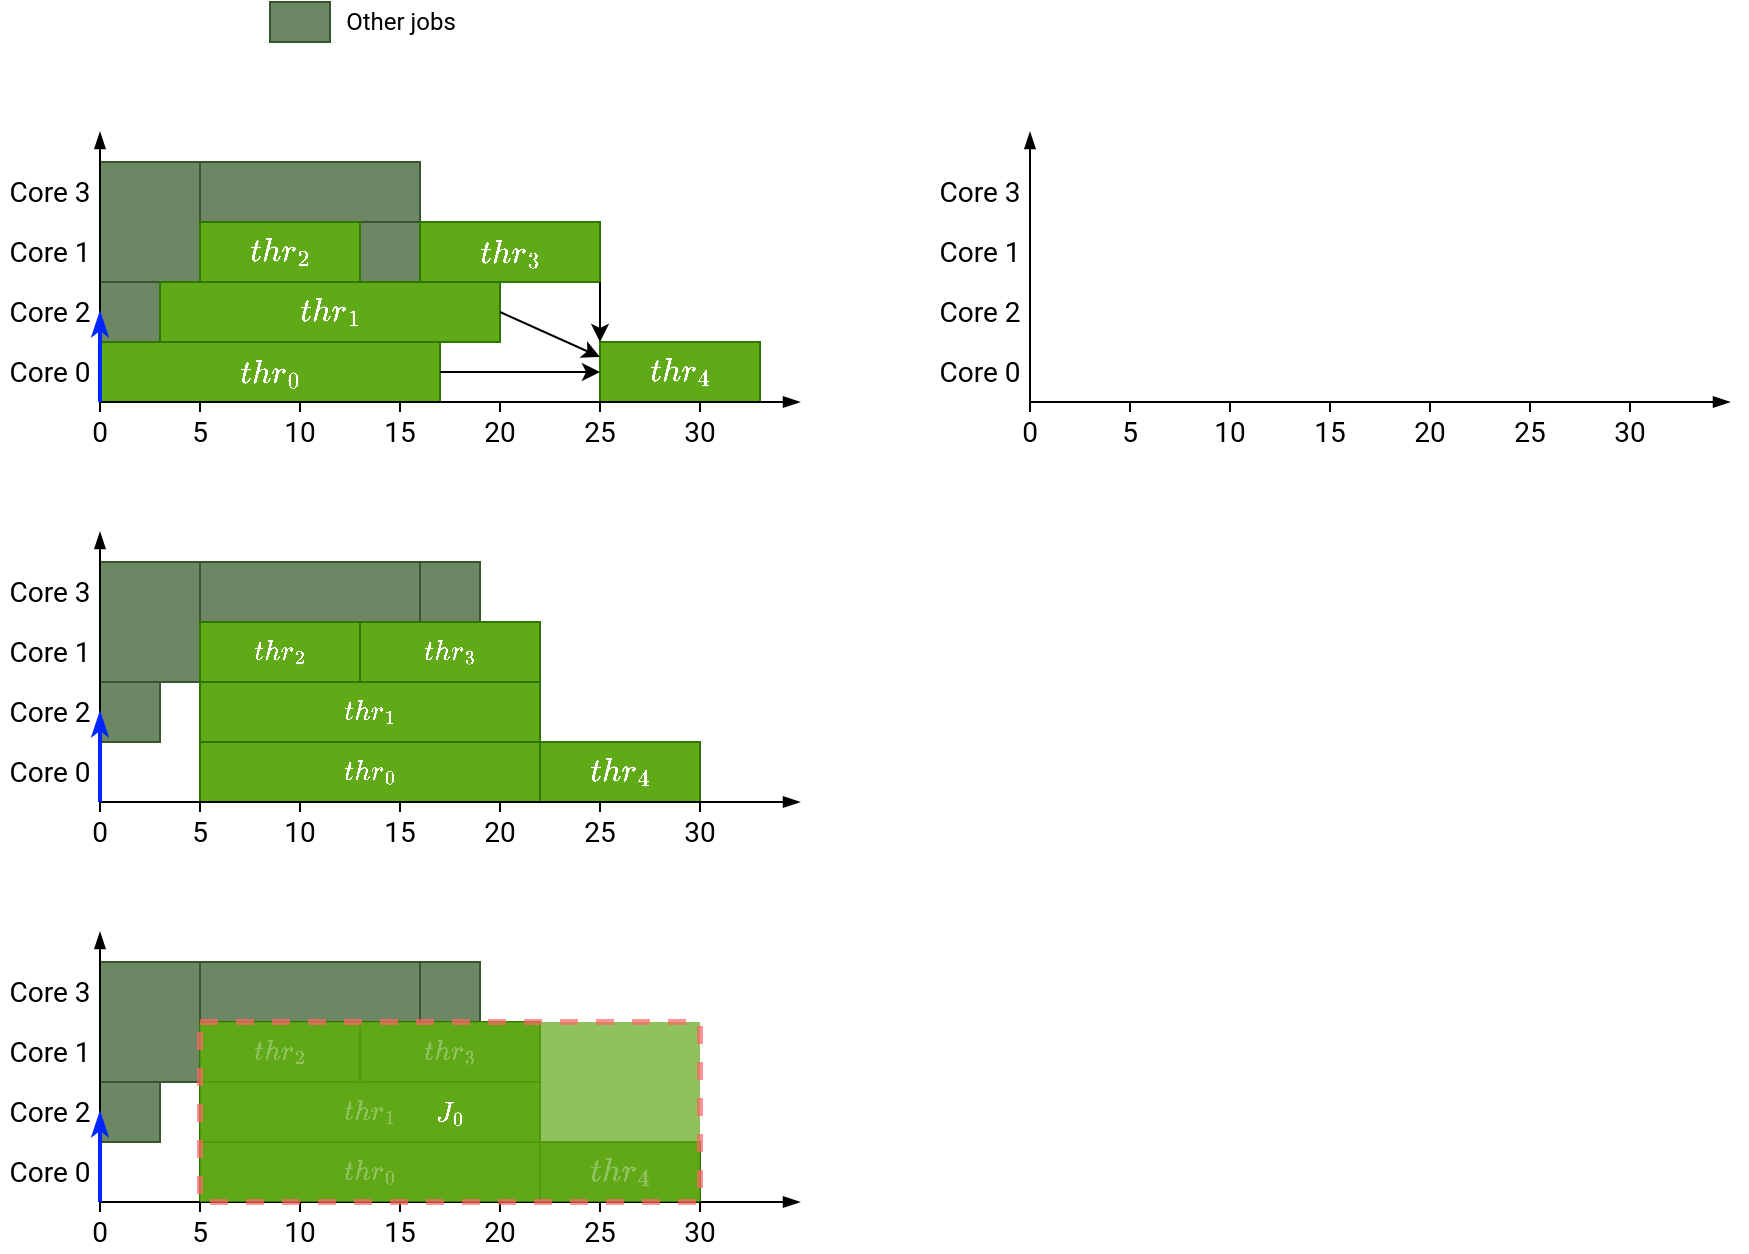 <mxfile version="13.0.3" type="device"><diagram id="xW1HjvJvRXogK2bOHWA1" name="Page-1"><mxGraphModel dx="981" dy="567" grid="1" gridSize="5" guides="1" tooltips="1" connect="1" arrows="1" fold="1" page="1" pageScale="1" pageWidth="827" pageHeight="1169" math="1" shadow="0" extFonts="Roboto^https://fonts.googleapis.com/css?family=Roboto"><root><mxCell id="0"/><mxCell id="1" parent="0"/><mxCell id="qs8KY_LHpB15OtVhmA23-87" value="" style="rounded=0;whiteSpace=wrap;html=1;align=center;fillColor=#6d8764;strokeColor=#3A5431;fontColor=#ffffff;fontFamily=Roboto;FType=g;" vertex="1" parent="1"><mxGeometry x="290" y="310" width="30" height="30" as="geometry"/></mxCell><mxCell id="qs8KY_LHpB15OtVhmA23-88" value="" style="rounded=0;whiteSpace=wrap;html=1;align=center;fillColor=#6d8764;strokeColor=#3A5431;fontColor=#ffffff;fontFamily=Roboto;FType=g;" vertex="1" parent="1"><mxGeometry x="320" y="480" width="30" height="30" as="geometry"/></mxCell><mxCell id="qs8KY_LHpB15OtVhmA23-89" value="" style="rounded=0;whiteSpace=wrap;html=1;align=center;fillColor=#6d8764;strokeColor=#3A5431;fontColor=#ffffff;fontFamily=Roboto;FType=g;" vertex="1" parent="1"><mxGeometry x="210" y="680" width="110" height="30" as="geometry"/></mxCell><mxCell id="qs8KY_LHpB15OtVhmA23-90" value="" style="rounded=0;whiteSpace=wrap;html=1;align=center;fillColor=#6d8764;strokeColor=#3A5431;fontColor=#ffffff;fontFamily=Roboto;FType=g;" vertex="1" parent="1"><mxGeometry x="320" y="680" width="30" height="30" as="geometry"/></mxCell><mxCell id="qs8KY_LHpB15OtVhmA23-86" value="&lt;span style=&quot;font-size: 14px&quot;&gt;$$thr_4$$&lt;/span&gt;" style="rounded=0;whiteSpace=wrap;html=1;align=center;fillColor=#60a917;strokeColor=#2D7600;fontColor=#ffffff;fontFamily=Roboto;FType=g;" vertex="1" parent="1"><mxGeometry x="380" y="770" width="80" height="30" as="geometry"/></mxCell><mxCell id="qs8KY_LHpB15OtVhmA23-82" value="&lt;span style=&quot;font-size: 14px&quot;&gt;$$thr_4$$&lt;/span&gt;" style="rounded=0;whiteSpace=wrap;html=1;align=center;fillColor=#60a917;strokeColor=#2D7600;fontColor=#ffffff;fontFamily=Roboto;FType=g;" vertex="1" parent="1"><mxGeometry x="380" y="570" width="80" height="30" as="geometry"/></mxCell><mxCell id="qs8KY_LHpB15OtVhmA23-65" value="&lt;span style=&quot;font-size: 14px&quot;&gt;$$thr_4$$&lt;/span&gt;" style="rounded=0;whiteSpace=wrap;html=1;align=center;fillColor=#60a917;strokeColor=#2D7600;fontColor=#ffffff;fontFamily=Roboto;FType=g;" vertex="1" parent="1"><mxGeometry x="410" y="370" width="80" height="30" as="geometry"/></mxCell><mxCell id="H2lRXq-8TjMZ1R84Y-Bk-82" value="" style="rounded=0;whiteSpace=wrap;html=1;align=center;fillColor=#6d8764;strokeColor=#3A5431;fontColor=#ffffff;fontFamily=Roboto;FType=g;" parent="1" vertex="1"><mxGeometry x="160" y="340" width="30" height="30" as="geometry"/></mxCell><mxCell id="H2lRXq-8TjMZ1R84Y-Bk-83" value="" style="rounded=0;whiteSpace=wrap;html=1;align=center;fillColor=#6d8764;strokeColor=#3A5431;fontColor=#ffffff;fontFamily=Roboto;FType=g;" parent="1" vertex="1"><mxGeometry x="160" y="280" width="50" height="60" as="geometry"/></mxCell><mxCell id="H2lRXq-8TjMZ1R84Y-Bk-84" value="" style="rounded=0;whiteSpace=wrap;html=1;align=center;fillColor=#6d8764;strokeColor=#3A5431;fontColor=#ffffff;fontFamily=Roboto;FType=g;" parent="1" vertex="1"><mxGeometry x="210" y="280" width="110" height="30" as="geometry"/></mxCell><mxCell id="H2lRXq-8TjMZ1R84Y-Bk-81" value="" style="rounded=0;whiteSpace=wrap;html=1;align=center;fillColor=#6d8764;strokeColor=#3A5431;fontColor=#ffffff;fontFamily=Roboto;FType=g;" parent="1" vertex="1"><mxGeometry x="160" y="540" width="30" height="30" as="geometry"/></mxCell><mxCell id="H2lRXq-8TjMZ1R84Y-Bk-80" value="" style="rounded=0;whiteSpace=wrap;html=1;align=center;fillColor=#6d8764;strokeColor=#3A5431;fontColor=#ffffff;fontFamily=Roboto;FType=g;" parent="1" vertex="1"><mxGeometry x="160" y="480" width="50" height="60" as="geometry"/></mxCell><mxCell id="w63VDMvb9c4T_-8WkTUV-6" value="&lt;span style=&quot;font-size: 14px&quot;&gt;$$thr_3$$&lt;/span&gt;" style="rounded=0;whiteSpace=wrap;html=1;align=center;fillColor=#60a917;strokeColor=#2D7600;fontColor=#ffffff;fontFamily=Roboto;FType=g;" parent="1" vertex="1"><mxGeometry x="320" y="310" width="90" height="30" as="geometry"/></mxCell><mxCell id="w63VDMvb9c4T_-8WkTUV-5" value="&lt;span style=&quot;font-size: 14px&quot;&gt;$$thr_0$$&lt;/span&gt;" style="rounded=0;whiteSpace=wrap;html=1;align=center;fillColor=#60a917;strokeColor=#2D7600;fontColor=#ffffff;fontFamily=Roboto;FType=g;" parent="1" vertex="1"><mxGeometry x="160" y="370" width="170" height="30" as="geometry"/></mxCell><mxCell id="o10MxFnhhUtDkIpokFDR-2" value="" style="endArrow=blockThin;html=1;endFill=1;fontFamily=Roboto;FType=g;" parent="1" edge="1"><mxGeometry width="50" height="50" relative="1" as="geometry"><mxPoint x="160" y="400" as="sourcePoint"/><mxPoint x="510" y="400" as="targetPoint"/></mxGeometry></mxCell><mxCell id="o10MxFnhhUtDkIpokFDR-12" value="" style="endArrow=blockThin;html=1;strokeColor=#000000;endFill=1;exitX=0.5;exitY=0;exitDx=0;exitDy=0;fontFamily=Roboto;FType=g;" parent="1" source="o10MxFnhhUtDkIpokFDR-19" edge="1"><mxGeometry width="50" height="50" relative="1" as="geometry"><mxPoint x="160" y="370" as="sourcePoint"/><mxPoint x="160" y="265" as="targetPoint"/></mxGeometry></mxCell><mxCell id="o10MxFnhhUtDkIpokFDR-19" value="&lt;div style=&quot;font-size: 14px;&quot;&gt;0&lt;/div&gt;" style="text;html=1;strokeColor=none;fillColor=none;align=center;verticalAlign=middle;whiteSpace=wrap;rounded=0;fontSize=14;fontFamily=Roboto;FType=g;" parent="1" vertex="1"><mxGeometry x="150" y="405" width="20" height="20" as="geometry"/></mxCell><mxCell id="o10MxFnhhUtDkIpokFDR-21" value="5" style="text;html=1;strokeColor=none;fillColor=none;align=center;verticalAlign=middle;whiteSpace=wrap;rounded=0;fontSize=14;fontFamily=Roboto;FType=g;" parent="1" vertex="1"><mxGeometry x="200" y="405" width="20" height="20" as="geometry"/></mxCell><mxCell id="o10MxFnhhUtDkIpokFDR-22" value="10" style="text;html=1;strokeColor=none;fillColor=none;align=center;verticalAlign=middle;whiteSpace=wrap;rounded=0;fontSize=14;fontFamily=Roboto;FType=g;" parent="1" vertex="1"><mxGeometry x="250" y="405" width="20" height="20" as="geometry"/></mxCell><mxCell id="o10MxFnhhUtDkIpokFDR-23" value="15" style="text;html=1;strokeColor=none;fillColor=none;align=center;verticalAlign=middle;whiteSpace=wrap;rounded=0;fontSize=14;fontFamily=Roboto;FType=g;" parent="1" vertex="1"><mxGeometry x="300" y="405" width="20" height="20" as="geometry"/></mxCell><mxCell id="o10MxFnhhUtDkIpokFDR-24" value="20" style="text;html=1;strokeColor=none;fillColor=none;align=center;verticalAlign=middle;whiteSpace=wrap;rounded=0;fontSize=14;fontFamily=Roboto;FType=g;" parent="1" vertex="1"><mxGeometry x="350" y="405" width="20" height="20" as="geometry"/></mxCell><mxCell id="o10MxFnhhUtDkIpokFDR-32" value="" style="endArrow=classicThin;html=1;strokeColor=#0027FF;fillColor=#0050ef;endFill=1;strokeWidth=2;fontFamily=Roboto;FType=g;" parent="1" edge="1"><mxGeometry width="50" height="50" relative="1" as="geometry"><mxPoint x="160" y="400" as="sourcePoint"/><mxPoint x="160" y="355" as="targetPoint"/></mxGeometry></mxCell><mxCell id="o10MxFnhhUtDkIpokFDR-56" value="Core 0" style="text;html=1;strokeColor=none;fillColor=none;align=center;verticalAlign=middle;whiteSpace=wrap;rounded=0;fontSize=14;fontColor=#000000;fontFamily=Roboto;FType=g;" parent="1" vertex="1"><mxGeometry x="110" y="375" width="50" height="20" as="geometry"/></mxCell><mxCell id="o10MxFnhhUtDkIpokFDR-57" value="Core 1" style="text;html=1;strokeColor=none;fillColor=none;align=center;verticalAlign=middle;whiteSpace=wrap;rounded=0;fontSize=14;fontColor=#000000;fontFamily=Roboto;FType=g;" parent="1" vertex="1"><mxGeometry x="110" y="315" width="50" height="20" as="geometry"/></mxCell><mxCell id="w63VDMvb9c4T_-8WkTUV-1" value="Core 2" style="text;html=1;strokeColor=none;fillColor=none;align=center;verticalAlign=middle;whiteSpace=wrap;rounded=0;fontSize=14;fontColor=#000000;fontFamily=Roboto;FType=g;" parent="1" vertex="1"><mxGeometry x="110" y="345" width="50" height="20" as="geometry"/></mxCell><mxCell id="w63VDMvb9c4T_-8WkTUV-2" value="Core 3" style="text;html=1;strokeColor=none;fillColor=none;align=center;verticalAlign=middle;whiteSpace=wrap;rounded=0;fontSize=14;fontColor=#000000;fontFamily=Roboto;FType=g;" parent="1" vertex="1"><mxGeometry x="110" y="285" width="50" height="20" as="geometry"/></mxCell><mxCell id="H2lRXq-8TjMZ1R84Y-Bk-1" value="" style="endArrow=none;html=1;fontFamily=Roboto;FType=g;" parent="1" source="o10MxFnhhUtDkIpokFDR-25" edge="1"><mxGeometry width="50" height="50" relative="1" as="geometry"><mxPoint x="410" y="430" as="sourcePoint"/><mxPoint x="410" y="400" as="targetPoint"/></mxGeometry></mxCell><mxCell id="o10MxFnhhUtDkIpokFDR-25" value="25" style="text;html=1;strokeColor=none;fillColor=none;align=center;verticalAlign=middle;whiteSpace=wrap;rounded=0;fontSize=14;fontFamily=Roboto;FType=g;" parent="1" vertex="1"><mxGeometry x="400" y="405" width="20" height="20" as="geometry"/></mxCell><mxCell id="H2lRXq-8TjMZ1R84Y-Bk-2" value="" style="endArrow=none;html=1;exitX=0.5;exitY=0;exitDx=0;exitDy=0;fontFamily=Roboto;FType=g;" parent="1" source="o10MxFnhhUtDkIpokFDR-25" edge="1"><mxGeometry width="50" height="50" relative="1" as="geometry"><mxPoint x="410" y="430" as="sourcePoint"/><mxPoint x="410" y="400" as="targetPoint"/></mxGeometry></mxCell><mxCell id="H2lRXq-8TjMZ1R84Y-Bk-3" value="" style="endArrow=none;html=1;exitX=0.5;exitY=0;exitDx=0;exitDy=0;fontFamily=Roboto;FType=g;" parent="1" source="o10MxFnhhUtDkIpokFDR-24" edge="1"><mxGeometry width="50" height="50" relative="1" as="geometry"><mxPoint x="415" y="410" as="sourcePoint"/><mxPoint x="360" y="400" as="targetPoint"/></mxGeometry></mxCell><mxCell id="H2lRXq-8TjMZ1R84Y-Bk-5" value="" style="endArrow=none;html=1;exitX=0.5;exitY=0;exitDx=0;exitDy=0;fontFamily=Roboto;FType=g;" parent="1" source="o10MxFnhhUtDkIpokFDR-23" edge="1"><mxGeometry width="50" height="50" relative="1" as="geometry"><mxPoint x="420" y="415" as="sourcePoint"/><mxPoint x="310" y="400" as="targetPoint"/></mxGeometry></mxCell><mxCell id="H2lRXq-8TjMZ1R84Y-Bk-6" value="" style="endArrow=none;html=1;exitX=0.5;exitY=0;exitDx=0;exitDy=0;fontFamily=Roboto;FType=g;" parent="1" source="o10MxFnhhUtDkIpokFDR-22" edge="1"><mxGeometry width="50" height="50" relative="1" as="geometry"><mxPoint x="315" y="410" as="sourcePoint"/><mxPoint x="260" y="400" as="targetPoint"/></mxGeometry></mxCell><mxCell id="H2lRXq-8TjMZ1R84Y-Bk-7" value="" style="endArrow=none;html=1;exitX=0.5;exitY=0;exitDx=0;exitDy=0;fontFamily=Roboto;FType=g;" parent="1" source="o10MxFnhhUtDkIpokFDR-21" edge="1"><mxGeometry width="50" height="50" relative="1" as="geometry"><mxPoint x="320" y="415" as="sourcePoint"/><mxPoint x="210" y="400" as="targetPoint"/></mxGeometry></mxCell><mxCell id="H2lRXq-8TjMZ1R84Y-Bk-9" value="&lt;span style=&quot;font-size: 14px&quot;&gt;$$thr_2$$&lt;/span&gt;" style="rounded=0;whiteSpace=wrap;html=1;align=center;fillColor=#60a917;strokeColor=#2D7600;fontColor=#ffffff;fontFamily=Roboto;FType=g;" parent="1" vertex="1"><mxGeometry x="210" y="310" width="80" height="30" as="geometry"/></mxCell><mxCell id="H2lRXq-8TjMZ1R84Y-Bk-52" value="" style="rounded=0;whiteSpace=wrap;html=1;align=center;fillColor=#6d8764;strokeColor=#3A5431;fontColor=#ffffff;fontFamily=Roboto;FType=g;" parent="1" vertex="1"><mxGeometry x="210" y="480" width="110" height="30" as="geometry"/></mxCell><mxCell id="H2lRXq-8TjMZ1R84Y-Bk-53" value="$$thr_1$$" style="rounded=0;whiteSpace=wrap;html=1;align=center;fillColor=#60a917;strokeColor=#2D7600;fontColor=#ffffff;fontFamily=Roboto;FType=g;" parent="1" vertex="1"><mxGeometry x="210" y="540" width="170" height="30" as="geometry"/></mxCell><mxCell id="H2lRXq-8TjMZ1R84Y-Bk-54" value="$$thr_3$$" style="rounded=0;whiteSpace=wrap;html=1;align=center;fillColor=#60a917;strokeColor=#2D7600;fontColor=#ffffff;fontFamily=Roboto;FType=g;" parent="1" vertex="1"><mxGeometry x="290" y="510" width="90" height="30" as="geometry"/></mxCell><mxCell id="H2lRXq-8TjMZ1R84Y-Bk-55" value="$$thr_0$$" style="rounded=0;whiteSpace=wrap;html=1;align=center;fillColor=#60a917;strokeColor=#2D7600;fontColor=#ffffff;fontFamily=Roboto;FType=g;" parent="1" vertex="1"><mxGeometry x="210" y="570" width="170" height="30" as="geometry"/></mxCell><mxCell id="H2lRXq-8TjMZ1R84Y-Bk-56" value="" style="endArrow=blockThin;html=1;endFill=1;fontFamily=Roboto;FType=g;" parent="1" edge="1"><mxGeometry width="50" height="50" relative="1" as="geometry"><mxPoint x="160" y="600" as="sourcePoint"/><mxPoint x="510" y="600" as="targetPoint"/></mxGeometry></mxCell><mxCell id="H2lRXq-8TjMZ1R84Y-Bk-57" value="" style="endArrow=blockThin;html=1;strokeColor=#000000;endFill=1;exitX=0.5;exitY=0;exitDx=0;exitDy=0;fontFamily=Roboto;FType=g;" parent="1" source="H2lRXq-8TjMZ1R84Y-Bk-58" edge="1"><mxGeometry width="50" height="50" relative="1" as="geometry"><mxPoint x="160" y="570" as="sourcePoint"/><mxPoint x="160" y="465" as="targetPoint"/></mxGeometry></mxCell><mxCell id="H2lRXq-8TjMZ1R84Y-Bk-58" value="&lt;div style=&quot;font-size: 14px;&quot;&gt;0&lt;/div&gt;" style="text;html=1;strokeColor=none;fillColor=none;align=center;verticalAlign=middle;whiteSpace=wrap;rounded=0;fontSize=14;fontFamily=Roboto;FType=g;" parent="1" vertex="1"><mxGeometry x="150" y="605" width="20" height="20" as="geometry"/></mxCell><mxCell id="H2lRXq-8TjMZ1R84Y-Bk-59" value="5" style="text;html=1;strokeColor=none;fillColor=none;align=center;verticalAlign=middle;whiteSpace=wrap;rounded=0;fontSize=14;fontFamily=Roboto;FType=g;" parent="1" vertex="1"><mxGeometry x="200" y="605" width="20" height="20" as="geometry"/></mxCell><mxCell id="H2lRXq-8TjMZ1R84Y-Bk-60" value="10" style="text;html=1;strokeColor=none;fillColor=none;align=center;verticalAlign=middle;whiteSpace=wrap;rounded=0;fontSize=14;fontFamily=Roboto;FType=g;" parent="1" vertex="1"><mxGeometry x="250" y="605" width="20" height="20" as="geometry"/></mxCell><mxCell id="H2lRXq-8TjMZ1R84Y-Bk-61" value="15" style="text;html=1;strokeColor=none;fillColor=none;align=center;verticalAlign=middle;whiteSpace=wrap;rounded=0;fontSize=14;fontFamily=Roboto;FType=g;" parent="1" vertex="1"><mxGeometry x="300" y="605" width="20" height="20" as="geometry"/></mxCell><mxCell id="H2lRXq-8TjMZ1R84Y-Bk-62" value="20" style="text;html=1;strokeColor=none;fillColor=none;align=center;verticalAlign=middle;whiteSpace=wrap;rounded=0;fontSize=14;fontFamily=Roboto;FType=g;" parent="1" vertex="1"><mxGeometry x="350" y="605" width="20" height="20" as="geometry"/></mxCell><mxCell id="H2lRXq-8TjMZ1R84Y-Bk-63" value="" style="endArrow=classicThin;html=1;strokeColor=#0027FF;fillColor=#0050ef;endFill=1;strokeWidth=2;fontFamily=Roboto;FType=g;" parent="1" edge="1"><mxGeometry width="50" height="50" relative="1" as="geometry"><mxPoint x="160" y="600" as="sourcePoint"/><mxPoint x="160" y="555" as="targetPoint"/></mxGeometry></mxCell><mxCell id="H2lRXq-8TjMZ1R84Y-Bk-64" value="Core 0" style="text;html=1;strokeColor=none;fillColor=none;align=center;verticalAlign=middle;whiteSpace=wrap;rounded=0;fontSize=14;fontColor=#000000;fontFamily=Roboto;FType=g;" parent="1" vertex="1"><mxGeometry x="110" y="575" width="50" height="20" as="geometry"/></mxCell><mxCell id="H2lRXq-8TjMZ1R84Y-Bk-65" value="Core 1" style="text;html=1;strokeColor=none;fillColor=none;align=center;verticalAlign=middle;whiteSpace=wrap;rounded=0;fontSize=14;fontColor=#000000;fontFamily=Roboto;FType=g;" parent="1" vertex="1"><mxGeometry x="110" y="515" width="50" height="20" as="geometry"/></mxCell><mxCell id="H2lRXq-8TjMZ1R84Y-Bk-66" value="Core 2" style="text;html=1;strokeColor=none;fillColor=none;align=center;verticalAlign=middle;whiteSpace=wrap;rounded=0;fontSize=14;fontColor=#000000;fontFamily=Roboto;FType=g;" parent="1" vertex="1"><mxGeometry x="110" y="545" width="50" height="20" as="geometry"/></mxCell><mxCell id="H2lRXq-8TjMZ1R84Y-Bk-67" value="Core 3" style="text;html=1;strokeColor=none;fillColor=none;align=center;verticalAlign=middle;whiteSpace=wrap;rounded=0;fontSize=14;fontColor=#000000;fontFamily=Roboto;FType=g;" parent="1" vertex="1"><mxGeometry x="110" y="485" width="50" height="20" as="geometry"/></mxCell><mxCell id="H2lRXq-8TjMZ1R84Y-Bk-68" value="" style="endArrow=none;html=1;fontFamily=Roboto;FType=g;" parent="1" source="H2lRXq-8TjMZ1R84Y-Bk-69" edge="1"><mxGeometry width="50" height="50" relative="1" as="geometry"><mxPoint x="410" y="630" as="sourcePoint"/><mxPoint x="410" y="600" as="targetPoint"/></mxGeometry></mxCell><mxCell id="H2lRXq-8TjMZ1R84Y-Bk-69" value="25" style="text;html=1;strokeColor=none;fillColor=none;align=center;verticalAlign=middle;whiteSpace=wrap;rounded=0;fontSize=14;fontFamily=Roboto;FType=g;" parent="1" vertex="1"><mxGeometry x="400" y="605" width="20" height="20" as="geometry"/></mxCell><mxCell id="H2lRXq-8TjMZ1R84Y-Bk-70" value="" style="endArrow=none;html=1;exitX=0.5;exitY=0;exitDx=0;exitDy=0;fontFamily=Roboto;FType=g;" parent="1" source="H2lRXq-8TjMZ1R84Y-Bk-69" edge="1"><mxGeometry width="50" height="50" relative="1" as="geometry"><mxPoint x="410" y="630" as="sourcePoint"/><mxPoint x="410" y="600" as="targetPoint"/></mxGeometry></mxCell><mxCell id="H2lRXq-8TjMZ1R84Y-Bk-71" value="" style="endArrow=none;html=1;exitX=0.5;exitY=0;exitDx=0;exitDy=0;fontFamily=Roboto;FType=g;" parent="1" source="H2lRXq-8TjMZ1R84Y-Bk-62" edge="1"><mxGeometry width="50" height="50" relative="1" as="geometry"><mxPoint x="415" y="610" as="sourcePoint"/><mxPoint x="360" y="600" as="targetPoint"/></mxGeometry></mxCell><mxCell id="H2lRXq-8TjMZ1R84Y-Bk-72" value="" style="endArrow=none;html=1;exitX=0.5;exitY=0;exitDx=0;exitDy=0;fontFamily=Roboto;FType=g;" parent="1" source="H2lRXq-8TjMZ1R84Y-Bk-61" edge="1"><mxGeometry width="50" height="50" relative="1" as="geometry"><mxPoint x="420" y="615" as="sourcePoint"/><mxPoint x="310.0" y="600" as="targetPoint"/></mxGeometry></mxCell><mxCell id="H2lRXq-8TjMZ1R84Y-Bk-73" value="" style="endArrow=none;html=1;exitX=0.5;exitY=0;exitDx=0;exitDy=0;fontFamily=Roboto;FType=g;" parent="1" source="H2lRXq-8TjMZ1R84Y-Bk-60" edge="1"><mxGeometry width="50" height="50" relative="1" as="geometry"><mxPoint x="315" y="610" as="sourcePoint"/><mxPoint x="260" y="600" as="targetPoint"/></mxGeometry></mxCell><mxCell id="H2lRXq-8TjMZ1R84Y-Bk-74" value="" style="endArrow=none;html=1;exitX=0.5;exitY=0;exitDx=0;exitDy=0;fontFamily=Roboto;FType=g;" parent="1" source="H2lRXq-8TjMZ1R84Y-Bk-59" edge="1"><mxGeometry width="50" height="50" relative="1" as="geometry"><mxPoint x="320" y="615" as="sourcePoint"/><mxPoint x="210" y="600" as="targetPoint"/></mxGeometry></mxCell><mxCell id="H2lRXq-8TjMZ1R84Y-Bk-75" value="$$thr_2$$" style="rounded=0;whiteSpace=wrap;html=1;align=center;fillColor=#60a917;strokeColor=#2D7600;fontColor=#ffffff;fontFamily=Roboto;FType=g;" parent="1" vertex="1"><mxGeometry x="210" y="510" width="80" height="30" as="geometry"/></mxCell><mxCell id="H2lRXq-8TjMZ1R84Y-Bk-85" value="&lt;span style=&quot;font-size: 14px&quot;&gt;$$thr_1$$&lt;/span&gt;" style="rounded=0;whiteSpace=wrap;html=1;align=center;fillColor=#60a917;strokeColor=#2D7600;fontColor=#ffffff;fontFamily=Roboto;FType=g;" parent="1" vertex="1"><mxGeometry x="190" y="340" width="170" height="30" as="geometry"/></mxCell><mxCell id="qs8KY_LHpB15OtVhmA23-4" value="" style="rounded=0;whiteSpace=wrap;html=1;align=center;fillColor=#6d8764;strokeColor=#3A5431;fontColor=#ffffff;fontFamily=Roboto;FType=g;" vertex="1" parent="1"><mxGeometry x="160" y="740" width="30" height="30" as="geometry"/></mxCell><mxCell id="qs8KY_LHpB15OtVhmA23-5" value="" style="rounded=0;whiteSpace=wrap;html=1;align=center;fillColor=#6d8764;strokeColor=#3A5431;fontColor=#ffffff;fontFamily=Roboto;FType=g;" vertex="1" parent="1"><mxGeometry x="160" y="680" width="50" height="60" as="geometry"/></mxCell><mxCell id="qs8KY_LHpB15OtVhmA23-7" value="$$thr_1$$" style="rounded=0;whiteSpace=wrap;html=1;align=center;fillColor=#60a917;strokeColor=#2D7600;fontColor=#ffffff;fontFamily=Roboto;FType=g;" vertex="1" parent="1"><mxGeometry x="210" y="740" width="170" height="30" as="geometry"/></mxCell><mxCell id="qs8KY_LHpB15OtVhmA23-8" value="$$thr_3$$" style="rounded=0;whiteSpace=wrap;html=1;align=center;fillColor=#60a917;strokeColor=#2D7600;fontColor=#ffffff;fontFamily=Roboto;FType=g;" vertex="1" parent="1"><mxGeometry x="290" y="710" width="90" height="30" as="geometry"/></mxCell><mxCell id="qs8KY_LHpB15OtVhmA23-9" value="$$thr_0$$" style="rounded=0;whiteSpace=wrap;html=1;align=center;fillColor=#60a917;strokeColor=#2D7600;fontColor=#ffffff;fontFamily=Roboto;FType=g;" vertex="1" parent="1"><mxGeometry x="210" y="770" width="170" height="30" as="geometry"/></mxCell><mxCell id="qs8KY_LHpB15OtVhmA23-10" value="" style="endArrow=blockThin;html=1;endFill=1;fontFamily=Roboto;FType=g;" edge="1" parent="1"><mxGeometry width="50" height="50" relative="1" as="geometry"><mxPoint x="160" y="800" as="sourcePoint"/><mxPoint x="510" y="800" as="targetPoint"/></mxGeometry></mxCell><mxCell id="qs8KY_LHpB15OtVhmA23-11" value="" style="endArrow=blockThin;html=1;strokeColor=#000000;endFill=1;exitX=0.5;exitY=0;exitDx=0;exitDy=0;fontFamily=Roboto;FType=g;" edge="1" source="qs8KY_LHpB15OtVhmA23-12" parent="1"><mxGeometry width="50" height="50" relative="1" as="geometry"><mxPoint x="160" y="770" as="sourcePoint"/><mxPoint x="160" y="665" as="targetPoint"/></mxGeometry></mxCell><mxCell id="qs8KY_LHpB15OtVhmA23-12" value="&lt;div style=&quot;font-size: 14px;&quot;&gt;0&lt;/div&gt;" style="text;html=1;strokeColor=none;fillColor=none;align=center;verticalAlign=middle;whiteSpace=wrap;rounded=0;fontSize=14;fontFamily=Roboto;FType=g;" vertex="1" parent="1"><mxGeometry x="150" y="805" width="20" height="20" as="geometry"/></mxCell><mxCell id="qs8KY_LHpB15OtVhmA23-13" value="5" style="text;html=1;strokeColor=none;fillColor=none;align=center;verticalAlign=middle;whiteSpace=wrap;rounded=0;fontSize=14;fontFamily=Roboto;FType=g;" vertex="1" parent="1"><mxGeometry x="200" y="805" width="20" height="20" as="geometry"/></mxCell><mxCell id="qs8KY_LHpB15OtVhmA23-14" value="10" style="text;html=1;strokeColor=none;fillColor=none;align=center;verticalAlign=middle;whiteSpace=wrap;rounded=0;fontSize=14;fontFamily=Roboto;FType=g;" vertex="1" parent="1"><mxGeometry x="250" y="805" width="20" height="20" as="geometry"/></mxCell><mxCell id="qs8KY_LHpB15OtVhmA23-15" value="15" style="text;html=1;strokeColor=none;fillColor=none;align=center;verticalAlign=middle;whiteSpace=wrap;rounded=0;fontSize=14;fontFamily=Roboto;FType=g;" vertex="1" parent="1"><mxGeometry x="300" y="805" width="20" height="20" as="geometry"/></mxCell><mxCell id="qs8KY_LHpB15OtVhmA23-16" value="20" style="text;html=1;strokeColor=none;fillColor=none;align=center;verticalAlign=middle;whiteSpace=wrap;rounded=0;fontSize=14;fontFamily=Roboto;FType=g;" vertex="1" parent="1"><mxGeometry x="350" y="805" width="20" height="20" as="geometry"/></mxCell><mxCell id="qs8KY_LHpB15OtVhmA23-17" value="" style="endArrow=classicThin;html=1;strokeColor=#0027FF;fillColor=#0050ef;endFill=1;strokeWidth=2;fontFamily=Roboto;FType=g;" edge="1" parent="1"><mxGeometry width="50" height="50" relative="1" as="geometry"><mxPoint x="160" y="800" as="sourcePoint"/><mxPoint x="160" y="755" as="targetPoint"/></mxGeometry></mxCell><mxCell id="qs8KY_LHpB15OtVhmA23-18" value="Core 0" style="text;html=1;strokeColor=none;fillColor=none;align=center;verticalAlign=middle;whiteSpace=wrap;rounded=0;fontSize=14;fontColor=#000000;fontFamily=Roboto;FType=g;" vertex="1" parent="1"><mxGeometry x="110" y="775" width="50" height="20" as="geometry"/></mxCell><mxCell id="qs8KY_LHpB15OtVhmA23-19" value="Core 1" style="text;html=1;strokeColor=none;fillColor=none;align=center;verticalAlign=middle;whiteSpace=wrap;rounded=0;fontSize=14;fontColor=#000000;fontFamily=Roboto;FType=g;" vertex="1" parent="1"><mxGeometry x="110" y="715" width="50" height="20" as="geometry"/></mxCell><mxCell id="qs8KY_LHpB15OtVhmA23-20" value="Core 2" style="text;html=1;strokeColor=none;fillColor=none;align=center;verticalAlign=middle;whiteSpace=wrap;rounded=0;fontSize=14;fontColor=#000000;fontFamily=Roboto;FType=g;" vertex="1" parent="1"><mxGeometry x="110" y="745" width="50" height="20" as="geometry"/></mxCell><mxCell id="qs8KY_LHpB15OtVhmA23-21" value="Core 3" style="text;html=1;strokeColor=none;fillColor=none;align=center;verticalAlign=middle;whiteSpace=wrap;rounded=0;fontSize=14;fontColor=#000000;fontFamily=Roboto;FType=g;" vertex="1" parent="1"><mxGeometry x="110" y="685" width="50" height="20" as="geometry"/></mxCell><mxCell id="qs8KY_LHpB15OtVhmA23-22" value="" style="endArrow=none;html=1;fontFamily=Roboto;FType=g;" edge="1" source="qs8KY_LHpB15OtVhmA23-23" parent="1"><mxGeometry width="50" height="50" relative="1" as="geometry"><mxPoint x="410" y="830" as="sourcePoint"/><mxPoint x="410" y="800" as="targetPoint"/></mxGeometry></mxCell><mxCell id="qs8KY_LHpB15OtVhmA23-23" value="25" style="text;html=1;strokeColor=none;fillColor=none;align=center;verticalAlign=middle;whiteSpace=wrap;rounded=0;fontSize=14;fontFamily=Roboto;FType=g;" vertex="1" parent="1"><mxGeometry x="400" y="805" width="20" height="20" as="geometry"/></mxCell><mxCell id="qs8KY_LHpB15OtVhmA23-24" value="" style="endArrow=none;html=1;exitX=0.5;exitY=0;exitDx=0;exitDy=0;fontFamily=Roboto;FType=g;" edge="1" source="qs8KY_LHpB15OtVhmA23-23" parent="1"><mxGeometry width="50" height="50" relative="1" as="geometry"><mxPoint x="410" y="830" as="sourcePoint"/><mxPoint x="410" y="800" as="targetPoint"/></mxGeometry></mxCell><mxCell id="qs8KY_LHpB15OtVhmA23-25" value="" style="endArrow=none;html=1;exitX=0.5;exitY=0;exitDx=0;exitDy=0;fontFamily=Roboto;FType=g;" edge="1" source="qs8KY_LHpB15OtVhmA23-16" parent="1"><mxGeometry width="50" height="50" relative="1" as="geometry"><mxPoint x="415" y="810" as="sourcePoint"/><mxPoint x="360" y="800" as="targetPoint"/></mxGeometry></mxCell><mxCell id="qs8KY_LHpB15OtVhmA23-26" value="" style="endArrow=none;html=1;exitX=0.5;exitY=0;exitDx=0;exitDy=0;fontFamily=Roboto;FType=g;" edge="1" source="qs8KY_LHpB15OtVhmA23-15" parent="1"><mxGeometry width="50" height="50" relative="1" as="geometry"><mxPoint x="420" y="815" as="sourcePoint"/><mxPoint x="310" y="800" as="targetPoint"/></mxGeometry></mxCell><mxCell id="qs8KY_LHpB15OtVhmA23-27" value="" style="endArrow=none;html=1;exitX=0.5;exitY=0;exitDx=0;exitDy=0;fontFamily=Roboto;FType=g;" edge="1" source="qs8KY_LHpB15OtVhmA23-14" parent="1"><mxGeometry width="50" height="50" relative="1" as="geometry"><mxPoint x="315" y="810" as="sourcePoint"/><mxPoint x="260" y="800" as="targetPoint"/></mxGeometry></mxCell><mxCell id="qs8KY_LHpB15OtVhmA23-28" value="" style="endArrow=none;html=1;exitX=0.5;exitY=0;exitDx=0;exitDy=0;fontFamily=Roboto;FType=g;" edge="1" source="qs8KY_LHpB15OtVhmA23-13" parent="1"><mxGeometry width="50" height="50" relative="1" as="geometry"><mxPoint x="320" y="815" as="sourcePoint"/><mxPoint x="210" y="800" as="targetPoint"/></mxGeometry></mxCell><mxCell id="qs8KY_LHpB15OtVhmA23-29" value="$$thr_2$$" style="rounded=0;whiteSpace=wrap;html=1;align=center;fillColor=#60a917;strokeColor=#2D7600;fontColor=#ffffff;fontFamily=Roboto;FType=g;" vertex="1" parent="1"><mxGeometry x="210" y="710" width="80" height="30" as="geometry"/></mxCell><mxCell id="H2lRXq-8TjMZ1R84Y-Bk-49" value="$$J_0$$" style="rounded=0;whiteSpace=wrap;html=1;align=center;fillColor=#60a917;strokeColor=#FF6666;fontColor=#ffffff;opacity=70;dashed=1;strokeWidth=3;perimeterSpacing=0;fontFamily=Roboto;FType=g;" parent="1" vertex="1"><mxGeometry x="210" y="710" width="250" height="90" as="geometry"/></mxCell><mxCell id="qs8KY_LHpB15OtVhmA23-31" value="" style="rounded=0;whiteSpace=wrap;html=1;align=center;fillColor=#6d8764;strokeColor=#3A5431;fontColor=#ffffff;fontFamily=Roboto;FType=g;" vertex="1" parent="1"><mxGeometry x="245" y="200" width="30" height="20" as="geometry"/></mxCell><mxCell id="qs8KY_LHpB15OtVhmA23-32" value="Other jobs" style="text;html=1;strokeColor=none;fillColor=none;align=center;verticalAlign=middle;whiteSpace=wrap;rounded=0;opacity=70;fontFamily=Roboto;FType=g;" vertex="1" parent="1"><mxGeometry x="277.5" y="200" width="65" height="20" as="geometry"/></mxCell><mxCell id="qs8KY_LHpB15OtVhmA23-76" value="" style="endArrow=none;html=1;fontFamily=Roboto;FType=g;" edge="1" source="qs8KY_LHpB15OtVhmA23-77" parent="1"><mxGeometry width="50" height="50" relative="1" as="geometry"><mxPoint x="460" y="430" as="sourcePoint"/><mxPoint x="460" y="400" as="targetPoint"/></mxGeometry></mxCell><mxCell id="qs8KY_LHpB15OtVhmA23-77" value="30" style="text;html=1;strokeColor=none;fillColor=none;align=center;verticalAlign=middle;whiteSpace=wrap;rounded=0;fontSize=14;fontFamily=Roboto;FType=g;" vertex="1" parent="1"><mxGeometry x="450" y="405" width="20" height="20" as="geometry"/></mxCell><mxCell id="qs8KY_LHpB15OtVhmA23-78" value="" style="endArrow=none;html=1;exitX=0.5;exitY=0;exitDx=0;exitDy=0;fontFamily=Roboto;FType=g;" edge="1" source="qs8KY_LHpB15OtVhmA23-77" parent="1"><mxGeometry width="50" height="50" relative="1" as="geometry"><mxPoint x="460" y="430" as="sourcePoint"/><mxPoint x="460" y="400" as="targetPoint"/></mxGeometry></mxCell><mxCell id="qs8KY_LHpB15OtVhmA23-79" value="" style="endArrow=none;html=1;fontFamily=Roboto;FType=g;" edge="1" source="qs8KY_LHpB15OtVhmA23-80" parent="1"><mxGeometry width="50" height="50" relative="1" as="geometry"><mxPoint x="460" y="630" as="sourcePoint"/><mxPoint x="460" y="600" as="targetPoint"/></mxGeometry></mxCell><mxCell id="qs8KY_LHpB15OtVhmA23-80" value="30" style="text;html=1;strokeColor=none;fillColor=none;align=center;verticalAlign=middle;whiteSpace=wrap;rounded=0;fontSize=14;fontFamily=Roboto;FType=g;" vertex="1" parent="1"><mxGeometry x="450" y="605" width="20" height="20" as="geometry"/></mxCell><mxCell id="qs8KY_LHpB15OtVhmA23-81" value="" style="endArrow=none;html=1;exitX=0.5;exitY=0;exitDx=0;exitDy=0;fontFamily=Roboto;FType=g;" edge="1" source="qs8KY_LHpB15OtVhmA23-80" parent="1"><mxGeometry width="50" height="50" relative="1" as="geometry"><mxPoint x="460" y="630" as="sourcePoint"/><mxPoint x="460" y="600" as="targetPoint"/></mxGeometry></mxCell><mxCell id="qs8KY_LHpB15OtVhmA23-83" value="" style="endArrow=none;html=1;fontFamily=Roboto;FType=g;" edge="1" source="qs8KY_LHpB15OtVhmA23-84" parent="1"><mxGeometry width="50" height="50" relative="1" as="geometry"><mxPoint x="460" y="830" as="sourcePoint"/><mxPoint x="460" y="800" as="targetPoint"/></mxGeometry></mxCell><mxCell id="qs8KY_LHpB15OtVhmA23-84" value="30" style="text;html=1;strokeColor=none;fillColor=none;align=center;verticalAlign=middle;whiteSpace=wrap;rounded=0;fontSize=14;fontFamily=Roboto;FType=g;" vertex="1" parent="1"><mxGeometry x="450" y="805" width="20" height="20" as="geometry"/></mxCell><mxCell id="qs8KY_LHpB15OtVhmA23-85" value="" style="endArrow=none;html=1;exitX=0.5;exitY=0;exitDx=0;exitDy=0;fontFamily=Roboto;FType=g;" edge="1" source="qs8KY_LHpB15OtVhmA23-84" parent="1"><mxGeometry width="50" height="50" relative="1" as="geometry"><mxPoint x="460" y="830" as="sourcePoint"/><mxPoint x="460" y="800" as="targetPoint"/></mxGeometry></mxCell><mxCell id="qs8KY_LHpB15OtVhmA23-91" value="" style="endArrow=classic;html=1;fontFamily=Roboto;exitX=1;exitY=0.5;exitDx=0;exitDy=0;entryX=0;entryY=0.5;entryDx=0;entryDy=0;" edge="1" parent="1" source="w63VDMvb9c4T_-8WkTUV-5" target="qs8KY_LHpB15OtVhmA23-65"><mxGeometry width="50" height="50" relative="1" as="geometry"><mxPoint x="330" y="465" as="sourcePoint"/><mxPoint x="380" y="415" as="targetPoint"/></mxGeometry></mxCell><mxCell id="qs8KY_LHpB15OtVhmA23-92" value="" style="endArrow=classic;html=1;fontFamily=Roboto;exitX=1;exitY=0.5;exitDx=0;exitDy=0;entryX=0;entryY=0.25;entryDx=0;entryDy=0;" edge="1" parent="1" source="H2lRXq-8TjMZ1R84Y-Bk-85" target="qs8KY_LHpB15OtVhmA23-65"><mxGeometry width="50" height="50" relative="1" as="geometry"><mxPoint x="375" y="354.88" as="sourcePoint"/><mxPoint x="455" y="354.88" as="targetPoint"/></mxGeometry></mxCell><mxCell id="qs8KY_LHpB15OtVhmA23-93" value="" style="endArrow=classic;html=1;fontFamily=Roboto;exitX=1;exitY=1;exitDx=0;exitDy=0;entryX=0;entryY=0;entryDx=0;entryDy=0;" edge="1" parent="1" source="w63VDMvb9c4T_-8WkTUV-6" target="qs8KY_LHpB15OtVhmA23-65"><mxGeometry width="50" height="50" relative="1" as="geometry"><mxPoint x="435" y="345" as="sourcePoint"/><mxPoint x="485" y="295" as="targetPoint"/></mxGeometry></mxCell><mxCell id="qs8KY_LHpB15OtVhmA23-101" value="" style="endArrow=blockThin;html=1;endFill=1;fontFamily=Roboto;FType=g;" edge="1" parent="1"><mxGeometry width="50" height="50" relative="1" as="geometry"><mxPoint x="625" y="400.0" as="sourcePoint"/><mxPoint x="975" y="400.0" as="targetPoint"/></mxGeometry></mxCell><mxCell id="qs8KY_LHpB15OtVhmA23-102" value="" style="endArrow=blockThin;html=1;strokeColor=#000000;endFill=1;exitX=0.5;exitY=0;exitDx=0;exitDy=0;fontFamily=Roboto;FType=g;" edge="1" source="qs8KY_LHpB15OtVhmA23-103" parent="1"><mxGeometry width="50" height="50" relative="1" as="geometry"><mxPoint x="625" y="370" as="sourcePoint"/><mxPoint x="625" y="265.0" as="targetPoint"/></mxGeometry></mxCell><mxCell id="qs8KY_LHpB15OtVhmA23-103" value="&lt;div style=&quot;font-size: 14px;&quot;&gt;0&lt;/div&gt;" style="text;html=1;strokeColor=none;fillColor=none;align=center;verticalAlign=middle;whiteSpace=wrap;rounded=0;fontSize=14;fontFamily=Roboto;FType=g;" vertex="1" parent="1"><mxGeometry x="615" y="405" width="20" height="20" as="geometry"/></mxCell><mxCell id="qs8KY_LHpB15OtVhmA23-104" value="5" style="text;html=1;strokeColor=none;fillColor=none;align=center;verticalAlign=middle;whiteSpace=wrap;rounded=0;fontSize=14;fontFamily=Roboto;FType=g;" vertex="1" parent="1"><mxGeometry x="665" y="405" width="20" height="20" as="geometry"/></mxCell><mxCell id="qs8KY_LHpB15OtVhmA23-105" value="10" style="text;html=1;strokeColor=none;fillColor=none;align=center;verticalAlign=middle;whiteSpace=wrap;rounded=0;fontSize=14;fontFamily=Roboto;FType=g;" vertex="1" parent="1"><mxGeometry x="715" y="405" width="20" height="20" as="geometry"/></mxCell><mxCell id="qs8KY_LHpB15OtVhmA23-106" value="15" style="text;html=1;strokeColor=none;fillColor=none;align=center;verticalAlign=middle;whiteSpace=wrap;rounded=0;fontSize=14;fontFamily=Roboto;FType=g;" vertex="1" parent="1"><mxGeometry x="765" y="405" width="20" height="20" as="geometry"/></mxCell><mxCell id="qs8KY_LHpB15OtVhmA23-107" value="20" style="text;html=1;strokeColor=none;fillColor=none;align=center;verticalAlign=middle;whiteSpace=wrap;rounded=0;fontSize=14;fontFamily=Roboto;FType=g;" vertex="1" parent="1"><mxGeometry x="815" y="405" width="20" height="20" as="geometry"/></mxCell><mxCell id="qs8KY_LHpB15OtVhmA23-109" value="Core 0" style="text;html=1;strokeColor=none;fillColor=none;align=center;verticalAlign=middle;whiteSpace=wrap;rounded=0;fontSize=14;fontColor=#000000;fontFamily=Roboto;FType=g;" vertex="1" parent="1"><mxGeometry x="575" y="375" width="50" height="20" as="geometry"/></mxCell><mxCell id="qs8KY_LHpB15OtVhmA23-110" value="Core 1" style="text;html=1;strokeColor=none;fillColor=none;align=center;verticalAlign=middle;whiteSpace=wrap;rounded=0;fontSize=14;fontColor=#000000;fontFamily=Roboto;FType=g;" vertex="1" parent="1"><mxGeometry x="575" y="315" width="50" height="20" as="geometry"/></mxCell><mxCell id="qs8KY_LHpB15OtVhmA23-111" value="Core 2" style="text;html=1;strokeColor=none;fillColor=none;align=center;verticalAlign=middle;whiteSpace=wrap;rounded=0;fontSize=14;fontColor=#000000;fontFamily=Roboto;FType=g;" vertex="1" parent="1"><mxGeometry x="575" y="345" width="50" height="20" as="geometry"/></mxCell><mxCell id="qs8KY_LHpB15OtVhmA23-112" value="Core 3" style="text;html=1;strokeColor=none;fillColor=none;align=center;verticalAlign=middle;whiteSpace=wrap;rounded=0;fontSize=14;fontColor=#000000;fontFamily=Roboto;FType=g;" vertex="1" parent="1"><mxGeometry x="575" y="285" width="50" height="20" as="geometry"/></mxCell><mxCell id="qs8KY_LHpB15OtVhmA23-113" value="" style="endArrow=none;html=1;fontFamily=Roboto;FType=g;" edge="1" source="qs8KY_LHpB15OtVhmA23-114" parent="1"><mxGeometry width="50" height="50" relative="1" as="geometry"><mxPoint x="875" y="430" as="sourcePoint"/><mxPoint x="875" y="400.0" as="targetPoint"/></mxGeometry></mxCell><mxCell id="qs8KY_LHpB15OtVhmA23-114" value="25" style="text;html=1;strokeColor=none;fillColor=none;align=center;verticalAlign=middle;whiteSpace=wrap;rounded=0;fontSize=14;fontFamily=Roboto;FType=g;" vertex="1" parent="1"><mxGeometry x="865" y="405" width="20" height="20" as="geometry"/></mxCell><mxCell id="qs8KY_LHpB15OtVhmA23-115" value="" style="endArrow=none;html=1;exitX=0.5;exitY=0;exitDx=0;exitDy=0;fontFamily=Roboto;FType=g;" edge="1" source="qs8KY_LHpB15OtVhmA23-114" parent="1"><mxGeometry width="50" height="50" relative="1" as="geometry"><mxPoint x="875" y="430" as="sourcePoint"/><mxPoint x="875" y="400.0" as="targetPoint"/></mxGeometry></mxCell><mxCell id="qs8KY_LHpB15OtVhmA23-116" value="" style="endArrow=none;html=1;exitX=0.5;exitY=0;exitDx=0;exitDy=0;fontFamily=Roboto;FType=g;" edge="1" source="qs8KY_LHpB15OtVhmA23-107" parent="1"><mxGeometry width="50" height="50" relative="1" as="geometry"><mxPoint x="880" y="410" as="sourcePoint"/><mxPoint x="825" y="400.0" as="targetPoint"/></mxGeometry></mxCell><mxCell id="qs8KY_LHpB15OtVhmA23-117" value="" style="endArrow=none;html=1;exitX=0.5;exitY=0;exitDx=0;exitDy=0;fontFamily=Roboto;FType=g;" edge="1" source="qs8KY_LHpB15OtVhmA23-106" parent="1"><mxGeometry width="50" height="50" relative="1" as="geometry"><mxPoint x="885" y="415" as="sourcePoint"/><mxPoint x="775" y="400.0" as="targetPoint"/></mxGeometry></mxCell><mxCell id="qs8KY_LHpB15OtVhmA23-118" value="" style="endArrow=none;html=1;exitX=0.5;exitY=0;exitDx=0;exitDy=0;fontFamily=Roboto;FType=g;" edge="1" source="qs8KY_LHpB15OtVhmA23-105" parent="1"><mxGeometry width="50" height="50" relative="1" as="geometry"><mxPoint x="780" y="410" as="sourcePoint"/><mxPoint x="725" y="400.0" as="targetPoint"/></mxGeometry></mxCell><mxCell id="qs8KY_LHpB15OtVhmA23-119" value="" style="endArrow=none;html=1;exitX=0.5;exitY=0;exitDx=0;exitDy=0;fontFamily=Roboto;FType=g;" edge="1" source="qs8KY_LHpB15OtVhmA23-104" parent="1"><mxGeometry width="50" height="50" relative="1" as="geometry"><mxPoint x="785" y="415" as="sourcePoint"/><mxPoint x="675" y="400.0" as="targetPoint"/></mxGeometry></mxCell><mxCell id="qs8KY_LHpB15OtVhmA23-122" value="" style="endArrow=none;html=1;fontFamily=Roboto;FType=g;" edge="1" source="qs8KY_LHpB15OtVhmA23-123" parent="1"><mxGeometry width="50" height="50" relative="1" as="geometry"><mxPoint x="925" y="430" as="sourcePoint"/><mxPoint x="925" y="400.0" as="targetPoint"/></mxGeometry></mxCell><mxCell id="qs8KY_LHpB15OtVhmA23-123" value="30" style="text;html=1;strokeColor=none;fillColor=none;align=center;verticalAlign=middle;whiteSpace=wrap;rounded=0;fontSize=14;fontFamily=Roboto;FType=g;" vertex="1" parent="1"><mxGeometry x="915" y="405" width="20" height="20" as="geometry"/></mxCell><mxCell id="qs8KY_LHpB15OtVhmA23-124" value="" style="endArrow=none;html=1;exitX=0.5;exitY=0;exitDx=0;exitDy=0;fontFamily=Roboto;FType=g;" edge="1" source="qs8KY_LHpB15OtVhmA23-123" parent="1"><mxGeometry width="50" height="50" relative="1" as="geometry"><mxPoint x="925" y="430" as="sourcePoint"/><mxPoint x="925" y="400.0" as="targetPoint"/></mxGeometry></mxCell></root></mxGraphModel></diagram></mxfile>
